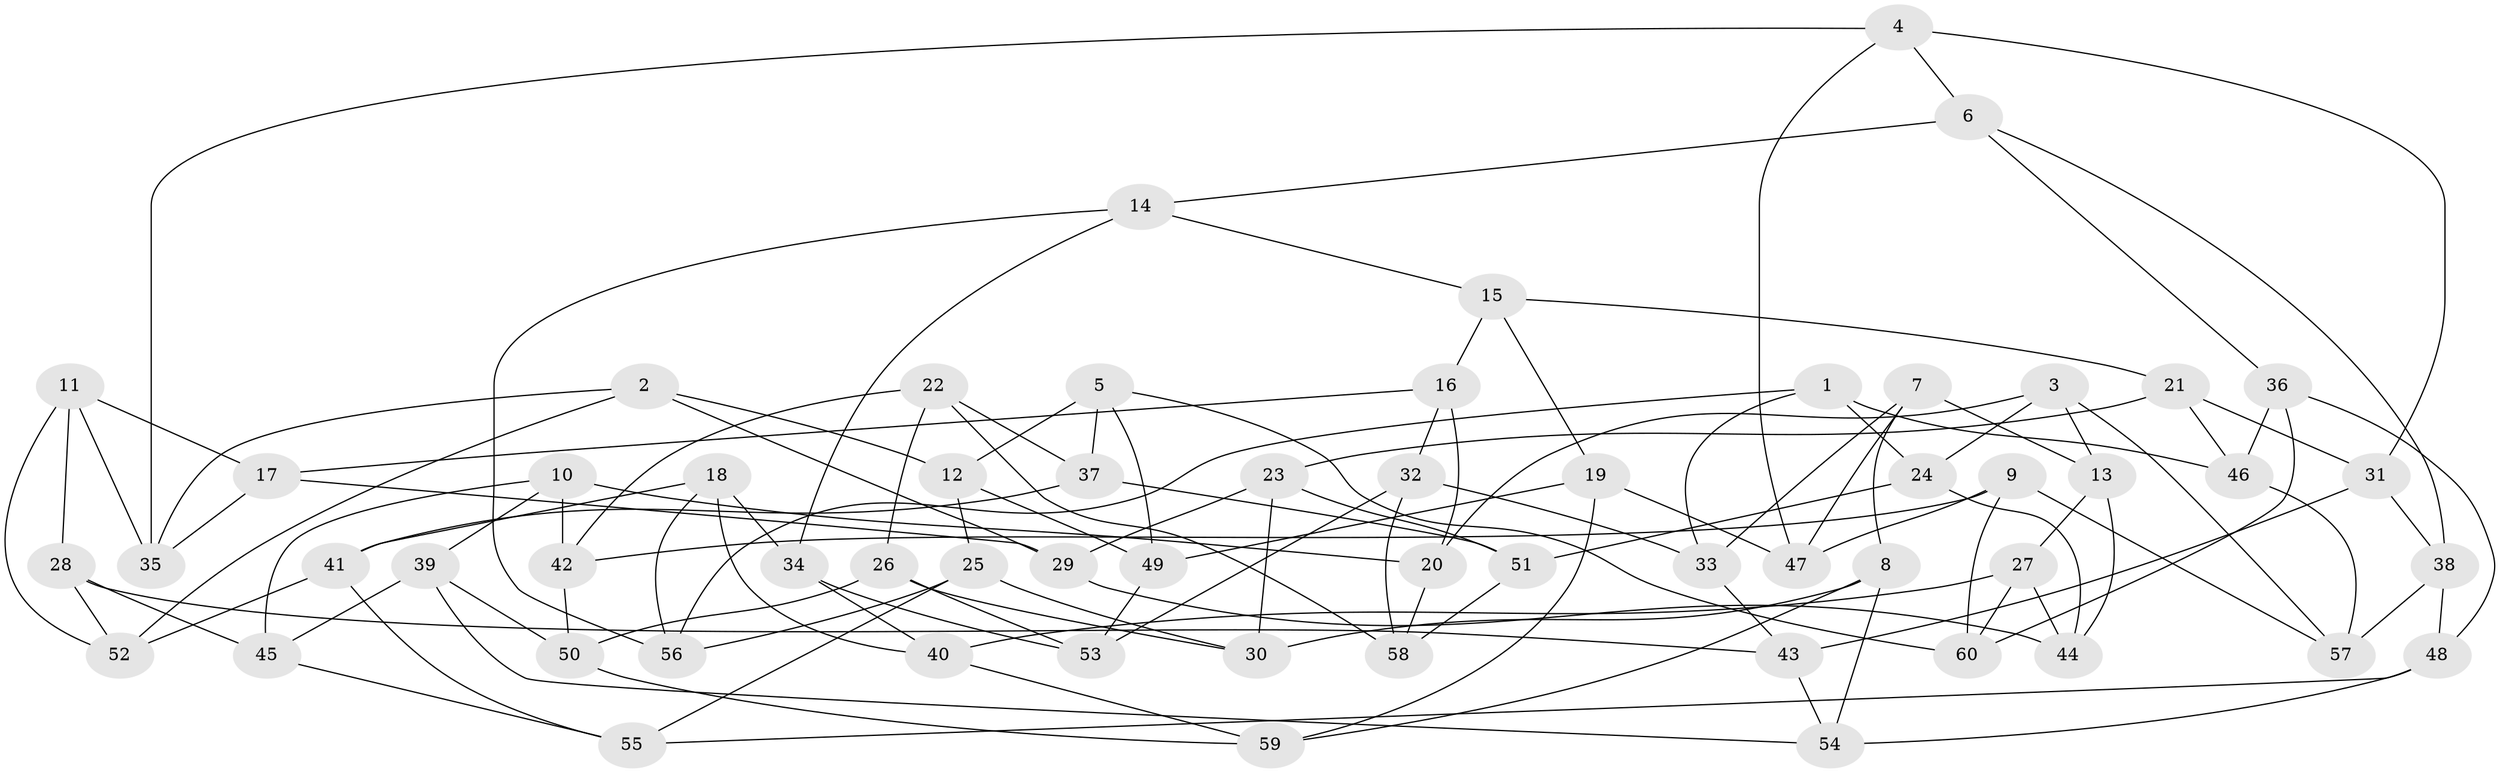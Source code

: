 // Generated by graph-tools (version 1.1) at 2025/16/03/09/25 04:16:36]
// undirected, 60 vertices, 120 edges
graph export_dot {
graph [start="1"]
  node [color=gray90,style=filled];
  1;
  2;
  3;
  4;
  5;
  6;
  7;
  8;
  9;
  10;
  11;
  12;
  13;
  14;
  15;
  16;
  17;
  18;
  19;
  20;
  21;
  22;
  23;
  24;
  25;
  26;
  27;
  28;
  29;
  30;
  31;
  32;
  33;
  34;
  35;
  36;
  37;
  38;
  39;
  40;
  41;
  42;
  43;
  44;
  45;
  46;
  47;
  48;
  49;
  50;
  51;
  52;
  53;
  54;
  55;
  56;
  57;
  58;
  59;
  60;
  1 -- 24;
  1 -- 33;
  1 -- 56;
  1 -- 46;
  2 -- 35;
  2 -- 52;
  2 -- 29;
  2 -- 12;
  3 -- 20;
  3 -- 24;
  3 -- 13;
  3 -- 57;
  4 -- 47;
  4 -- 31;
  4 -- 35;
  4 -- 6;
  5 -- 12;
  5 -- 60;
  5 -- 37;
  5 -- 49;
  6 -- 38;
  6 -- 14;
  6 -- 36;
  7 -- 47;
  7 -- 13;
  7 -- 8;
  7 -- 33;
  8 -- 30;
  8 -- 59;
  8 -- 54;
  9 -- 60;
  9 -- 47;
  9 -- 57;
  9 -- 42;
  10 -- 45;
  10 -- 20;
  10 -- 39;
  10 -- 42;
  11 -- 52;
  11 -- 28;
  11 -- 35;
  11 -- 17;
  12 -- 25;
  12 -- 49;
  13 -- 44;
  13 -- 27;
  14 -- 34;
  14 -- 15;
  14 -- 56;
  15 -- 16;
  15 -- 19;
  15 -- 21;
  16 -- 20;
  16 -- 32;
  16 -- 17;
  17 -- 35;
  17 -- 29;
  18 -- 56;
  18 -- 34;
  18 -- 41;
  18 -- 40;
  19 -- 47;
  19 -- 59;
  19 -- 49;
  20 -- 58;
  21 -- 46;
  21 -- 23;
  21 -- 31;
  22 -- 26;
  22 -- 37;
  22 -- 58;
  22 -- 42;
  23 -- 30;
  23 -- 51;
  23 -- 29;
  24 -- 44;
  24 -- 51;
  25 -- 56;
  25 -- 55;
  25 -- 30;
  26 -- 50;
  26 -- 53;
  26 -- 30;
  27 -- 40;
  27 -- 44;
  27 -- 60;
  28 -- 52;
  28 -- 43;
  28 -- 45;
  29 -- 44;
  31 -- 43;
  31 -- 38;
  32 -- 58;
  32 -- 33;
  32 -- 53;
  33 -- 43;
  34 -- 53;
  34 -- 40;
  36 -- 48;
  36 -- 46;
  36 -- 60;
  37 -- 41;
  37 -- 51;
  38 -- 57;
  38 -- 48;
  39 -- 54;
  39 -- 45;
  39 -- 50;
  40 -- 59;
  41 -- 52;
  41 -- 55;
  42 -- 50;
  43 -- 54;
  45 -- 55;
  46 -- 57;
  48 -- 54;
  48 -- 55;
  49 -- 53;
  50 -- 59;
  51 -- 58;
}
